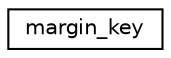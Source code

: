 digraph "Graphical Class Hierarchy"
{
  edge [fontname="Helvetica",fontsize="10",labelfontname="Helvetica",labelfontsize="10"];
  node [fontname="Helvetica",fontsize="10",shape=record];
  rankdir="LR";
  Node0 [label="margin_key",height=0.2,width=0.4,color="black", fillcolor="white", style="filled",URL="$structmargin__key.html"];
}
